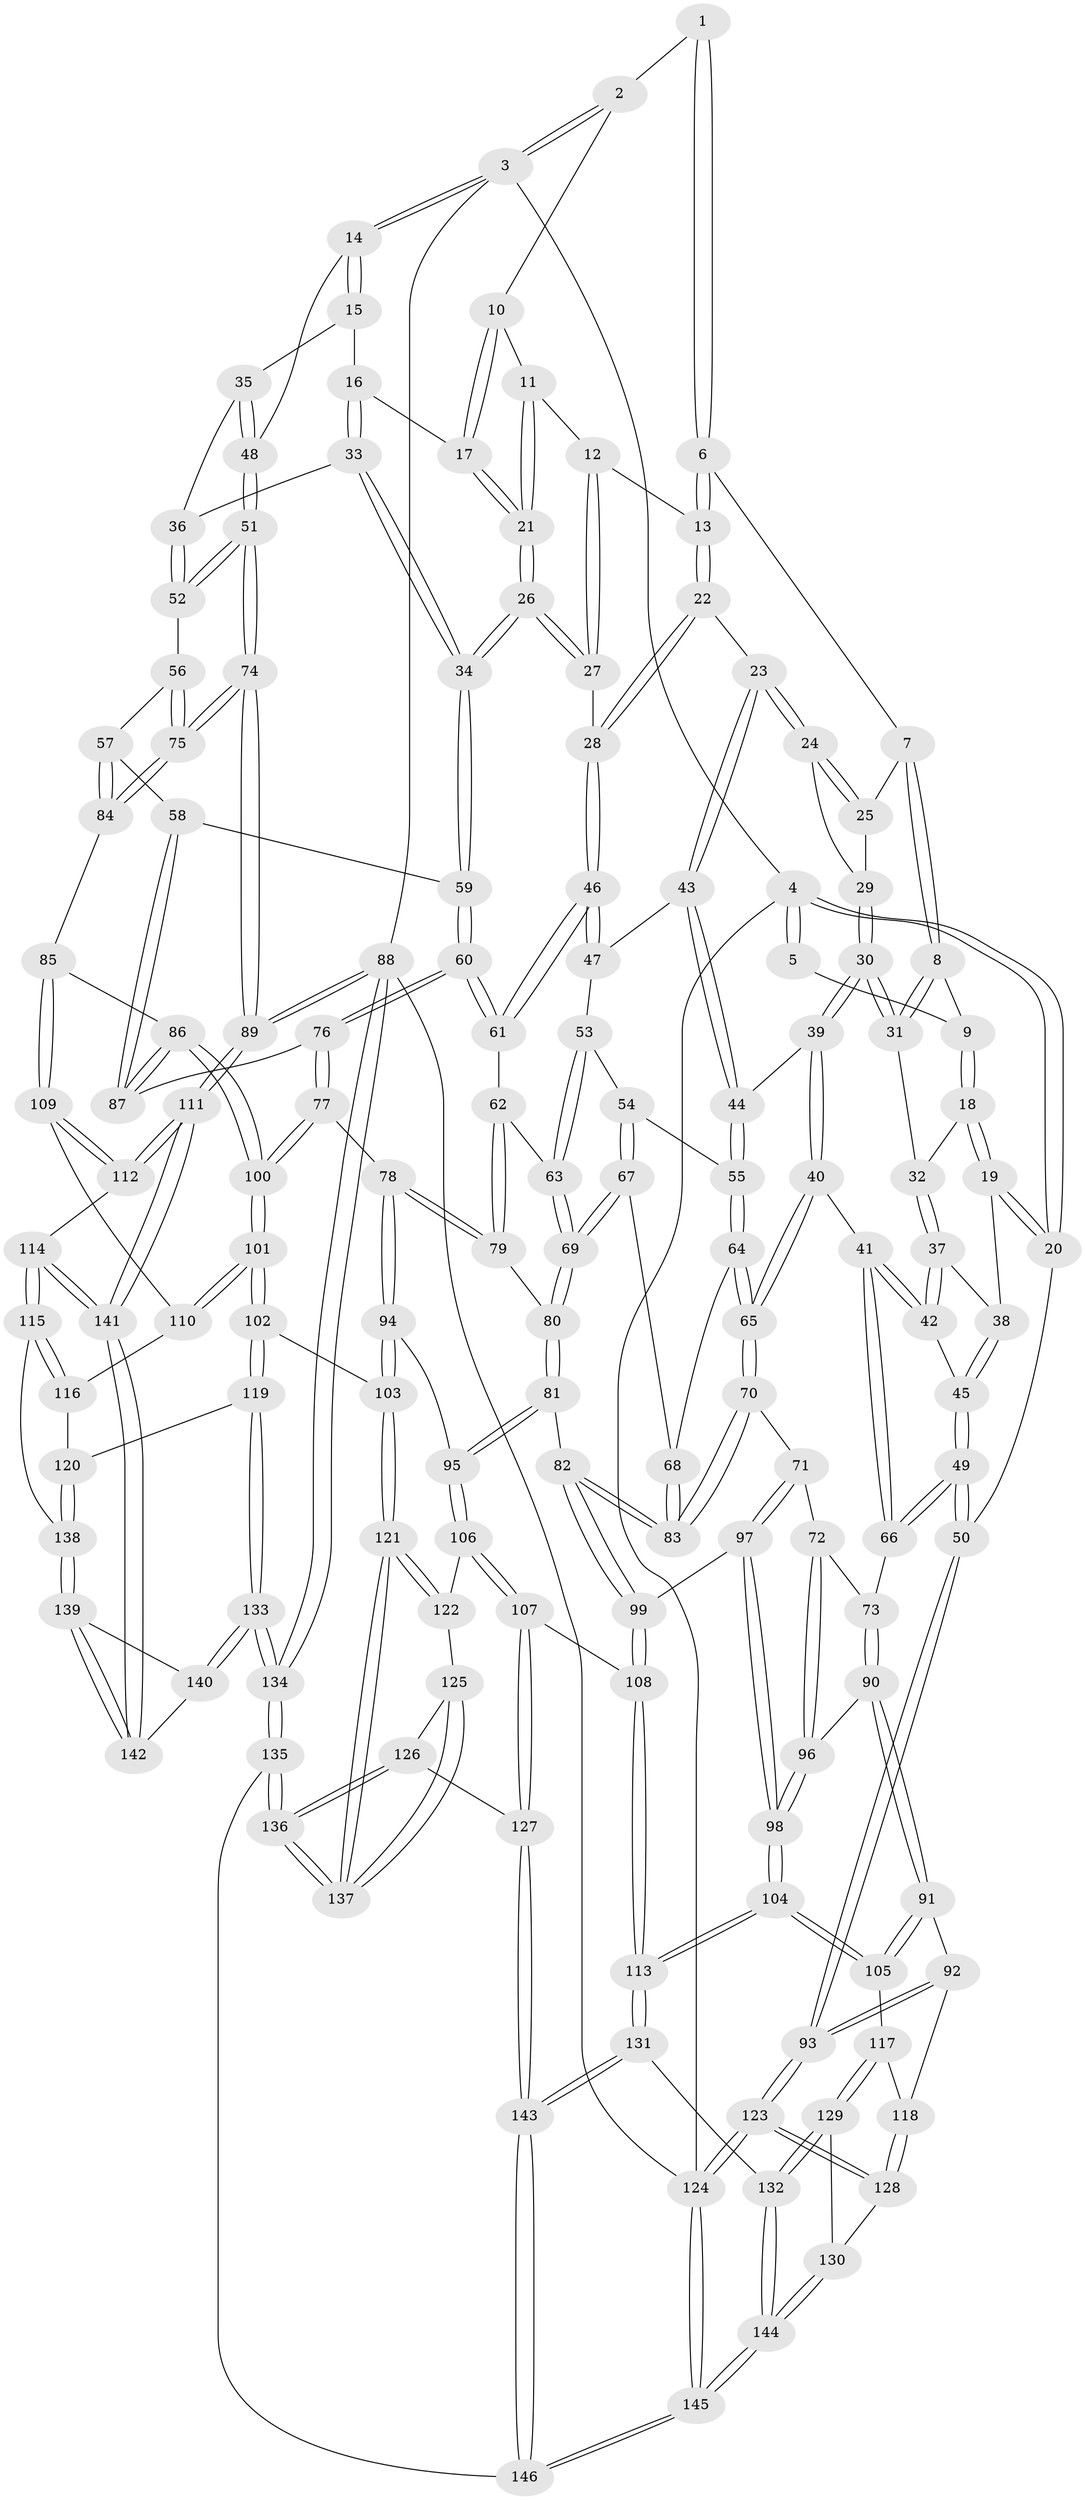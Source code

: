 // coarse degree distribution, {3: 0.10344827586206896, 5: 0.3103448275862069, 4: 0.47126436781609193, 6: 0.10344827586206896, 2: 0.011494252873563218}
// Generated by graph-tools (version 1.1) at 2025/24/03/03/25 07:24:35]
// undirected, 146 vertices, 362 edges
graph export_dot {
graph [start="1"]
  node [color=gray90,style=filled];
  1 [pos="+0.3726519575044161+0"];
  2 [pos="+0.6979263287774202+0"];
  3 [pos="+1+0"];
  4 [pos="+0+0"];
  5 [pos="+0.05919049778242154+0"];
  6 [pos="+0.3576748248168203+0.057858900989528825"];
  7 [pos="+0.34469907865895644+0.09227703087171425"];
  8 [pos="+0.23047547809492128+0.16831163873511937"];
  9 [pos="+0.11770363022488296+0.10299377036058775"];
  10 [pos="+0.6849736806991432+0"];
  11 [pos="+0.6280626964139551+0.13850516748793126"];
  12 [pos="+0.6037425665891605+0.16064008124900955"];
  13 [pos="+0.5882027027765535+0.16898871913864053"];
  14 [pos="+1+0"];
  15 [pos="+0.8576608837322888+0.20038559991761853"];
  16 [pos="+0.8399749596998006+0.2020508636098931"];
  17 [pos="+0.8031110001571619+0.20148186630394813"];
  18 [pos="+0+0.19246942427155925"];
  19 [pos="+0+0.19667533525573244"];
  20 [pos="+0+0.17534579801333813"];
  21 [pos="+0.7457254636404452+0.2307793579239367"];
  22 [pos="+0.5387003824543093+0.24398552217108763"];
  23 [pos="+0.45819583656978574+0.2826228928794548"];
  24 [pos="+0.441897682578366+0.2680534254124228"];
  25 [pos="+0.37926346258874194+0.16718064808916563"];
  26 [pos="+0.7084157082294978+0.3538459652923982"];
  27 [pos="+0.6914826849292809+0.3492644904183805"];
  28 [pos="+0.6482407128388534+0.3478633142056477"];
  29 [pos="+0.29665740428090004+0.3099151589699589"];
  30 [pos="+0.2898549839063971+0.3137440101874147"];
  31 [pos="+0.21256048026623062+0.21842163734172934"];
  32 [pos="+0.14441175948244322+0.2732737784787249"];
  33 [pos="+0.7874769030377984+0.3609111412051643"];
  34 [pos="+0.7303229621859618+0.38112196495801975"];
  35 [pos="+0.8871227649554646+0.3223247513921517"];
  36 [pos="+0.8858308234759363+0.33891943918402967"];
  37 [pos="+0.14133607535669798+0.29801905179461274"];
  38 [pos="+0.03378928783479516+0.3233151173223867"];
  39 [pos="+0.28986883948617237+0.3827486632867223"];
  40 [pos="+0.2532584634242111+0.41122424721581335"];
  41 [pos="+0.1762545829615369+0.40174295319699954"];
  42 [pos="+0.14553858503443798+0.3768435176696914"];
  43 [pos="+0.45776693089714426+0.311910506262088"];
  44 [pos="+0.3280860339322525+0.38913659273086926"];
  45 [pos="+0.058940852396848036+0.4104094552617237"];
  46 [pos="+0.5620828042271151+0.39440151796070916"];
  47 [pos="+0.461686325844902+0.3211106232615024"];
  48 [pos="+1+0"];
  49 [pos="+0+0.49274073072519187"];
  50 [pos="+0+0.5423937139341687"];
  51 [pos="+1+0.3457982799046363"];
  52 [pos="+0.9359209063210711+0.386522953672306"];
  53 [pos="+0.4471174209564677+0.40934155272751277"];
  54 [pos="+0.3835265228685441+0.4459398148451117"];
  55 [pos="+0.37945602077257923+0.44529905048900326"];
  56 [pos="+0.9165124946249991+0.433077404216756"];
  57 [pos="+0.890573247350416+0.477775032897447"];
  58 [pos="+0.869689541938806+0.47986283759819354"];
  59 [pos="+0.7366688091287605+0.4585877748034195"];
  60 [pos="+0.7203919047076724+0.4908076085270452"];
  61 [pos="+0.555203656552144+0.4445230916642282"];
  62 [pos="+0.5427438466616337+0.4619668819195545"];
  63 [pos="+0.491496234462931+0.47681847492967183"];
  64 [pos="+0.3327607053262916+0.5087491912091823"];
  65 [pos="+0.28548769438101296+0.5427562503829545"];
  66 [pos="+0.14733677723603025+0.5275933326556831"];
  67 [pos="+0.42270253723579576+0.49894318285247646"];
  68 [pos="+0.3968490883594943+0.5120313431271952"];
  69 [pos="+0.4648117767005872+0.5161357197951795"];
  70 [pos="+0.2825225250375127+0.5563576676864107"];
  71 [pos="+0.276712028407132+0.5602758736765913"];
  72 [pos="+0.24577609253566673+0.5617825639102356"];
  73 [pos="+0.15368000632671108+0.5362967363269915"];
  74 [pos="+1+0.5851184098365808"];
  75 [pos="+1+0.5899576393082233"];
  76 [pos="+0.7137307242418712+0.5215543802458066"];
  77 [pos="+0.6760232751203586+0.5664184081455128"];
  78 [pos="+0.632927075264387+0.5796220612234347"];
  79 [pos="+0.5902211288402951+0.5533600130245696"];
  80 [pos="+0.46809235995766674+0.5662582063456125"];
  81 [pos="+0.43563589458116575+0.6416973363221433"];
  82 [pos="+0.42427171960234167+0.6399727923023961"];
  83 [pos="+0.366292814320038+0.5985909089991518"];
  84 [pos="+0.976547868226169+0.6079694435836288"];
  85 [pos="+0.9243955285997946+0.6458644730458831"];
  86 [pos="+0.8429190744593992+0.6250407229751572"];
  87 [pos="+0.8249973771746472+0.6019575405069719"];
  88 [pos="+1+1"];
  89 [pos="+1+1"];
  90 [pos="+0.1063108698571535+0.6573226954233983"];
  91 [pos="+0.023794954668556696+0.666459163765939"];
  92 [pos="+0.002612147939606129+0.6658889978779997"];
  93 [pos="+0+0.6326145594949182"];
  94 [pos="+0.5538720213906642+0.6994666978098739"];
  95 [pos="+0.4791324589475446+0.6931908231181642"];
  96 [pos="+0.1466474102271852+0.675546962400963"];
  97 [pos="+0.25927232554549756+0.687812057880073"];
  98 [pos="+0.19614280639530318+0.7235079105668197"];
  99 [pos="+0.3178007234162124+0.7101575238340072"];
  100 [pos="+0.737671227883902+0.7091367451151116"];
  101 [pos="+0.7329829394780443+0.7371311186190147"];
  102 [pos="+0.7218060108982352+0.7709987412232034"];
  103 [pos="+0.6261491537249365+0.7766156153545509"];
  104 [pos="+0.19335057635788336+0.7764095652614024"];
  105 [pos="+0.1301208061693403+0.7898732055883917"];
  106 [pos="+0.45120182266129616+0.754953513286109"];
  107 [pos="+0.3550587865183536+0.8222962236763683"];
  108 [pos="+0.338850780372941+0.815902015790573"];
  109 [pos="+0.9162037757932324+0.6880874380814385"];
  110 [pos="+0.9086842953246403+0.6963273441567949"];
  111 [pos="+1+1"];
  112 [pos="+0.919053337287386+0.6932292831526151"];
  113 [pos="+0.22941258044712226+0.836978712329673"];
  114 [pos="+0.9528261152194383+0.8737013902469503"];
  115 [pos="+0.9085802670012998+0.8418849367632689"];
  116 [pos="+0.8687538880667429+0.7600888888577649"];
  117 [pos="+0.09872245134128191+0.8085269940126928"];
  118 [pos="+0.09439670825253058+0.8078700228602487"];
  119 [pos="+0.7224688330577094+0.7717285840516919"];
  120 [pos="+0.7635140853097521+0.7957626759919976"];
  121 [pos="+0.5825718853569817+0.8643280728388504"];
  122 [pos="+0.46342509317320807+0.7809922858549847"];
  123 [pos="+0+0.7496245291681296"];
  124 [pos="+0+1"];
  125 [pos="+0.4770831888513696+0.8560345930845845"];
  126 [pos="+0.43457326980535144+0.8804469438632686"];
  127 [pos="+0.3852944912764334+0.8920753690867154"];
  128 [pos="+0.004232621497323621+0.8317407480256094"];
  129 [pos="+0.10130025910355078+0.8283387822136975"];
  130 [pos="+0.05961486469096961+0.887153221545875"];
  131 [pos="+0.2142759301132458+0.8827895635000402"];
  132 [pos="+0.1399561528229979+0.904534893667271"];
  133 [pos="+0.6576213417880159+1"];
  134 [pos="+0.6512591624276513+1"];
  135 [pos="+0.6177563422197869+1"];
  136 [pos="+0.5822282355214526+0.9853613655772427"];
  137 [pos="+0.5737498981812514+0.8944053140842367"];
  138 [pos="+0.7856968871418619+0.8283651001606797"];
  139 [pos="+0.7866721803425981+0.8332444598722772"];
  140 [pos="+0.7992283528887653+0.909900985556454"];
  141 [pos="+0.9820856941027688+0.9068291194086641"];
  142 [pos="+0.923505409540097+0.9066096610567733"];
  143 [pos="+0.35376627889833767+1"];
  144 [pos="+0.09070176425470625+0.9404321658656153"];
  145 [pos="+0+1"];
  146 [pos="+0.3568804436465893+1"];
  1 -- 2;
  1 -- 6;
  1 -- 6;
  2 -- 3;
  2 -- 3;
  2 -- 10;
  3 -- 4;
  3 -- 14;
  3 -- 14;
  3 -- 88;
  4 -- 5;
  4 -- 5;
  4 -- 20;
  4 -- 20;
  4 -- 124;
  5 -- 9;
  6 -- 7;
  6 -- 13;
  6 -- 13;
  7 -- 8;
  7 -- 8;
  7 -- 25;
  8 -- 9;
  8 -- 31;
  8 -- 31;
  9 -- 18;
  9 -- 18;
  10 -- 11;
  10 -- 17;
  10 -- 17;
  11 -- 12;
  11 -- 21;
  11 -- 21;
  12 -- 13;
  12 -- 27;
  12 -- 27;
  13 -- 22;
  13 -- 22;
  14 -- 15;
  14 -- 15;
  14 -- 48;
  15 -- 16;
  15 -- 35;
  16 -- 17;
  16 -- 33;
  16 -- 33;
  17 -- 21;
  17 -- 21;
  18 -- 19;
  18 -- 19;
  18 -- 32;
  19 -- 20;
  19 -- 20;
  19 -- 38;
  20 -- 50;
  21 -- 26;
  21 -- 26;
  22 -- 23;
  22 -- 28;
  22 -- 28;
  23 -- 24;
  23 -- 24;
  23 -- 43;
  23 -- 43;
  24 -- 25;
  24 -- 25;
  24 -- 29;
  25 -- 29;
  26 -- 27;
  26 -- 27;
  26 -- 34;
  26 -- 34;
  27 -- 28;
  28 -- 46;
  28 -- 46;
  29 -- 30;
  29 -- 30;
  30 -- 31;
  30 -- 31;
  30 -- 39;
  30 -- 39;
  31 -- 32;
  32 -- 37;
  32 -- 37;
  33 -- 34;
  33 -- 34;
  33 -- 36;
  34 -- 59;
  34 -- 59;
  35 -- 36;
  35 -- 48;
  35 -- 48;
  36 -- 52;
  36 -- 52;
  37 -- 38;
  37 -- 42;
  37 -- 42;
  38 -- 45;
  38 -- 45;
  39 -- 40;
  39 -- 40;
  39 -- 44;
  40 -- 41;
  40 -- 65;
  40 -- 65;
  41 -- 42;
  41 -- 42;
  41 -- 66;
  41 -- 66;
  42 -- 45;
  43 -- 44;
  43 -- 44;
  43 -- 47;
  44 -- 55;
  44 -- 55;
  45 -- 49;
  45 -- 49;
  46 -- 47;
  46 -- 47;
  46 -- 61;
  46 -- 61;
  47 -- 53;
  48 -- 51;
  48 -- 51;
  49 -- 50;
  49 -- 50;
  49 -- 66;
  49 -- 66;
  50 -- 93;
  50 -- 93;
  51 -- 52;
  51 -- 52;
  51 -- 74;
  51 -- 74;
  52 -- 56;
  53 -- 54;
  53 -- 63;
  53 -- 63;
  54 -- 55;
  54 -- 67;
  54 -- 67;
  55 -- 64;
  55 -- 64;
  56 -- 57;
  56 -- 75;
  56 -- 75;
  57 -- 58;
  57 -- 84;
  57 -- 84;
  58 -- 59;
  58 -- 87;
  58 -- 87;
  59 -- 60;
  59 -- 60;
  60 -- 61;
  60 -- 61;
  60 -- 76;
  60 -- 76;
  61 -- 62;
  62 -- 63;
  62 -- 79;
  62 -- 79;
  63 -- 69;
  63 -- 69;
  64 -- 65;
  64 -- 65;
  64 -- 68;
  65 -- 70;
  65 -- 70;
  66 -- 73;
  67 -- 68;
  67 -- 69;
  67 -- 69;
  68 -- 83;
  68 -- 83;
  69 -- 80;
  69 -- 80;
  70 -- 71;
  70 -- 83;
  70 -- 83;
  71 -- 72;
  71 -- 97;
  71 -- 97;
  72 -- 73;
  72 -- 96;
  72 -- 96;
  73 -- 90;
  73 -- 90;
  74 -- 75;
  74 -- 75;
  74 -- 89;
  74 -- 89;
  75 -- 84;
  75 -- 84;
  76 -- 77;
  76 -- 77;
  76 -- 87;
  77 -- 78;
  77 -- 100;
  77 -- 100;
  78 -- 79;
  78 -- 79;
  78 -- 94;
  78 -- 94;
  79 -- 80;
  80 -- 81;
  80 -- 81;
  81 -- 82;
  81 -- 95;
  81 -- 95;
  82 -- 83;
  82 -- 83;
  82 -- 99;
  82 -- 99;
  84 -- 85;
  85 -- 86;
  85 -- 109;
  85 -- 109;
  86 -- 87;
  86 -- 87;
  86 -- 100;
  86 -- 100;
  88 -- 89;
  88 -- 89;
  88 -- 134;
  88 -- 134;
  88 -- 124;
  89 -- 111;
  89 -- 111;
  90 -- 91;
  90 -- 91;
  90 -- 96;
  91 -- 92;
  91 -- 105;
  91 -- 105;
  92 -- 93;
  92 -- 93;
  92 -- 118;
  93 -- 123;
  93 -- 123;
  94 -- 95;
  94 -- 103;
  94 -- 103;
  95 -- 106;
  95 -- 106;
  96 -- 98;
  96 -- 98;
  97 -- 98;
  97 -- 98;
  97 -- 99;
  98 -- 104;
  98 -- 104;
  99 -- 108;
  99 -- 108;
  100 -- 101;
  100 -- 101;
  101 -- 102;
  101 -- 102;
  101 -- 110;
  101 -- 110;
  102 -- 103;
  102 -- 119;
  102 -- 119;
  103 -- 121;
  103 -- 121;
  104 -- 105;
  104 -- 105;
  104 -- 113;
  104 -- 113;
  105 -- 117;
  106 -- 107;
  106 -- 107;
  106 -- 122;
  107 -- 108;
  107 -- 127;
  107 -- 127;
  108 -- 113;
  108 -- 113;
  109 -- 110;
  109 -- 112;
  109 -- 112;
  110 -- 116;
  111 -- 112;
  111 -- 112;
  111 -- 141;
  111 -- 141;
  112 -- 114;
  113 -- 131;
  113 -- 131;
  114 -- 115;
  114 -- 115;
  114 -- 141;
  114 -- 141;
  115 -- 116;
  115 -- 116;
  115 -- 138;
  116 -- 120;
  117 -- 118;
  117 -- 129;
  117 -- 129;
  118 -- 128;
  118 -- 128;
  119 -- 120;
  119 -- 133;
  119 -- 133;
  120 -- 138;
  120 -- 138;
  121 -- 122;
  121 -- 122;
  121 -- 137;
  121 -- 137;
  122 -- 125;
  123 -- 124;
  123 -- 124;
  123 -- 128;
  123 -- 128;
  124 -- 145;
  124 -- 145;
  125 -- 126;
  125 -- 137;
  125 -- 137;
  126 -- 127;
  126 -- 136;
  126 -- 136;
  127 -- 143;
  127 -- 143;
  128 -- 130;
  129 -- 130;
  129 -- 132;
  129 -- 132;
  130 -- 144;
  130 -- 144;
  131 -- 132;
  131 -- 143;
  131 -- 143;
  132 -- 144;
  132 -- 144;
  133 -- 134;
  133 -- 134;
  133 -- 140;
  133 -- 140;
  134 -- 135;
  134 -- 135;
  135 -- 136;
  135 -- 136;
  135 -- 146;
  136 -- 137;
  136 -- 137;
  138 -- 139;
  138 -- 139;
  139 -- 140;
  139 -- 142;
  139 -- 142;
  140 -- 142;
  141 -- 142;
  141 -- 142;
  143 -- 146;
  143 -- 146;
  144 -- 145;
  144 -- 145;
  145 -- 146;
  145 -- 146;
}
